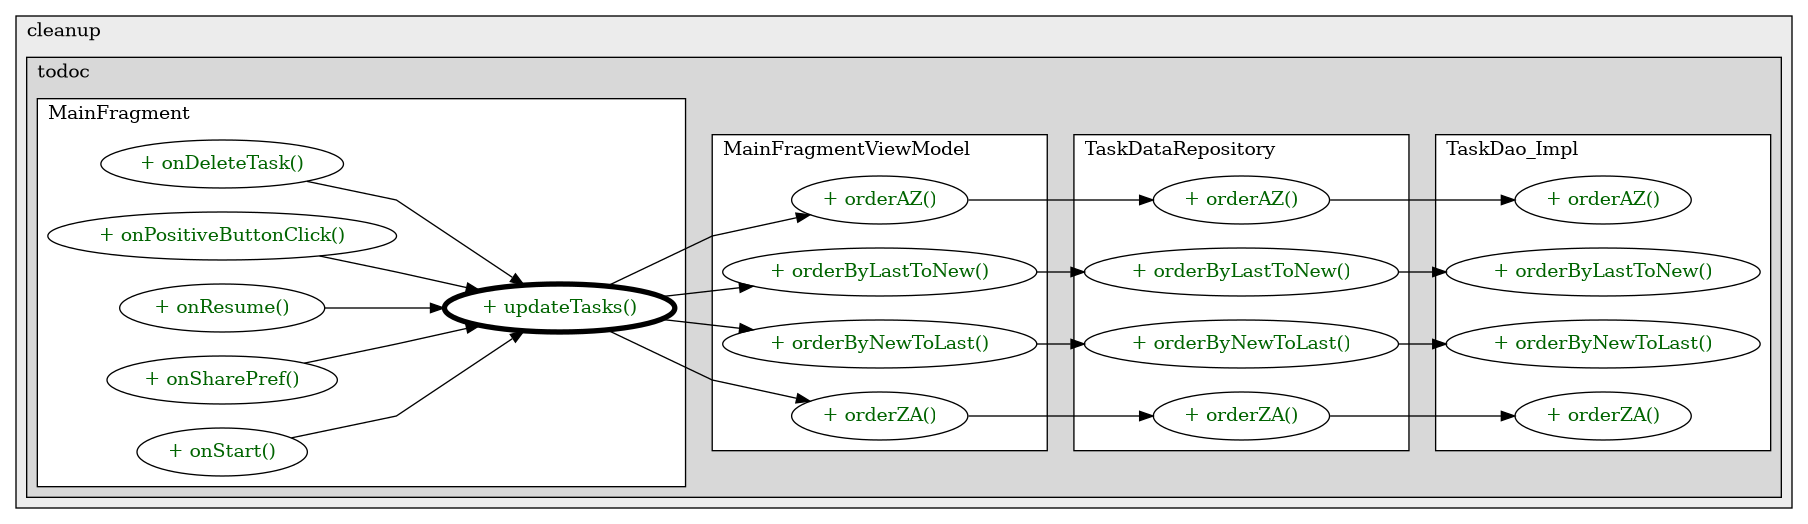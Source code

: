 @startuml

/' diagram meta data start
config=CallConfiguration;
{
  "rootMethod": "com.cleanup.todoc.ui.MainFragment#updateTasks()",
  "projectClassification": {
    "searchMode": "OpenProject", // OpenProject, AllProjects
    "includedProjects": "",
    "pathEndKeywords": "*.impl",
    "isClientPath": "",
    "isClientName": "",
    "isTestPath": "",
    "isTestName": "",
    "isMappingPath": "",
    "isMappingName": "",
    "isDataAccessPath": "",
    "isDataAccessName": "",
    "isDataStructurePath": "",
    "isDataStructureName": "",
    "isInterfaceStructuresPath": "",
    "isInterfaceStructuresName": "",
    "isEntryPointPath": "",
    "isEntryPointName": "",
    "treatFinalFieldsAsMandatory": false
  },
  "graphRestriction": {
    "classPackageExcludeFilter": "",
    "classPackageIncludeFilter": "",
    "classNameExcludeFilter": "",
    "classNameIncludeFilter": "",
    "methodNameExcludeFilter": "",
    "methodNameIncludeFilter": "",
    "removeByInheritance": "", // inheritance/annotation based filtering is done in a second step
    "removeByAnnotation": "",
    "removeByClassPackage": "", // cleanup the graph after inheritance/annotation based filtering is done
    "removeByClassName": "",
    "cutMappings": false,
    "cutEnum": true,
    "cutTests": true,
    "cutClient": true,
    "cutDataAccess": true,
    "cutInterfaceStructures": true,
    "cutDataStructures": true,
    "cutGetterAndSetter": true,
    "cutConstructors": true
  },
  "graphTraversal": {
    "forwardDepth": 3,
    "backwardDepth": 3,
    "classPackageExcludeFilter": "",
    "classPackageIncludeFilter": "",
    "classNameExcludeFilter": "",
    "classNameIncludeFilter": "",
    "methodNameExcludeFilter": "",
    "methodNameIncludeFilter": "",
    "hideMappings": false,
    "hideDataStructures": false,
    "hidePrivateMethods": true,
    "hideInterfaceCalls": true, // indirection: implementation -> interface (is hidden) -> implementation
    "onlyShowApplicationEntryPoints": false, // root node is included
    "useMethodCallsForStructureDiagram": "ForwardOnly" // ForwardOnly, BothDirections, No
  },
  "details": {
    "aggregation": "GroupByClass", // ByClass, GroupByClass, None
    "showMethodParametersTypes": false,
    "showMethodParametersNames": false,
    "showMethodReturnType": false,
    "showPackageLevels": 2,
    "showCallOrder": false,
    "edgeMode": "MethodsOnly", // TypesOnly, MethodsOnly, TypesAndMethods, MethodsAndDirectTypeUsage
    "showDetailedClassStructure": false
  },
  "rootClass": "com.cleanup.todoc.ui.MainFragment",
  "extensionCallbackMethod": "" // qualified.class.name#methodName - signature: public static String method(String)
}
diagram meta data end '/



digraph g {
    rankdir="LR"
    splines=polyline
    

'nodes 
subgraph cluster_856774308 { 
   	label=cleanup
	labeljust=l
	fillcolor="#ececec"
	style=filled
   
   subgraph cluster_1925994771 { 
   	label=todoc
	labeljust=l
	fillcolor="#d8d8d8"
	style=filled
   
   subgraph cluster_1168105629 { 
   	label=TaskDao_Impl
	labeljust=l
	fillcolor=white
	style=filled
   
   TaskDao_Impl1426069251XXXorderAZ0[
	label="+ orderAZ()"
	style=filled
	fillcolor=white
	tooltip="TaskDao_Impl

null"
	fontcolor=darkgreen
];

TaskDao_Impl1426069251XXXorderByLastToNew0[
	label="+ orderByLastToNew()"
	style=filled
	fillcolor=white
	tooltip="TaskDao_Impl

null"
	fontcolor=darkgreen
];

TaskDao_Impl1426069251XXXorderByNewToLast0[
	label="+ orderByNewToLast()"
	style=filled
	fillcolor=white
	tooltip="TaskDao_Impl

null"
	fontcolor=darkgreen
];

TaskDao_Impl1426069251XXXorderZA0[
	label="+ orderZA()"
	style=filled
	fillcolor=white
	tooltip="TaskDao_Impl

null"
	fontcolor=darkgreen
];
} 

subgraph cluster_1606619991 { 
   	label=TaskDataRepository
	labeljust=l
	fillcolor=white
	style=filled
   
   TaskDataRepository1295645968XXXorderAZ0[
	label="+ orderAZ()"
	style=filled
	fillcolor=white
	tooltip="TaskDataRepository

null"
	fontcolor=darkgreen
];

TaskDataRepository1295645968XXXorderByLastToNew0[
	label="+ orderByLastToNew()"
	style=filled
	fillcolor=white
	tooltip="TaskDataRepository

null"
	fontcolor=darkgreen
];

TaskDataRepository1295645968XXXorderByNewToLast0[
	label="+ orderByNewToLast()"
	style=filled
	fillcolor=white
	tooltip="TaskDataRepository

null"
	fontcolor=darkgreen
];

TaskDataRepository1295645968XXXorderZA0[
	label="+ orderZA()"
	style=filled
	fillcolor=white
	tooltip="TaskDataRepository

null"
	fontcolor=darkgreen
];
} 

subgraph cluster_2009645033 { 
   	label=MainFragmentViewModel
	labeljust=l
	fillcolor=white
	style=filled
   
   MainFragmentViewModel592173596XXXorderAZ0[
	label="+ orderAZ()"
	style=filled
	fillcolor=white
	tooltip="MainFragmentViewModel

null"
	fontcolor=darkgreen
];

MainFragmentViewModel592173596XXXorderByLastToNew0[
	label="+ orderByLastToNew()"
	style=filled
	fillcolor=white
	tooltip="MainFragmentViewModel

null"
	fontcolor=darkgreen
];

MainFragmentViewModel592173596XXXorderByNewToLast0[
	label="+ orderByNewToLast()"
	style=filled
	fillcolor=white
	tooltip="MainFragmentViewModel

null"
	fontcolor=darkgreen
];

MainFragmentViewModel592173596XXXorderZA0[
	label="+ orderZA()"
	style=filled
	fillcolor=white
	tooltip="MainFragmentViewModel

null"
	fontcolor=darkgreen
];
} 

subgraph cluster_2144438821 { 
   	label=MainFragment
	labeljust=l
	fillcolor=white
	style=filled
   
   MainFragment592173596XXXonDeleteTask57836918[
	label="+ onDeleteTask()"
	style=filled
	fillcolor=white
	tooltip="MainFragment

null"
	fontcolor=darkgreen
];

MainFragment592173596XXXonPositiveButtonClick1896564559[
	label="+ onPositiveButtonClick()"
	style=filled
	fillcolor=white
	tooltip="MainFragment

null"
	fontcolor=darkgreen
];

MainFragment592173596XXXonResume0[
	label="+ onResume()"
	style=filled
	fillcolor=white
	tooltip="MainFragment

null"
	fontcolor=darkgreen
];

MainFragment592173596XXXonSharePref506215112[
	label="+ onSharePref()"
	style=filled
	fillcolor=white
	tooltip="MainFragment

null"
	fontcolor=darkgreen
];

MainFragment592173596XXXonStart0[
	label="+ onStart()"
	style=filled
	fillcolor=white
	tooltip="MainFragment

null"
	fontcolor=darkgreen
];

MainFragment592173596XXXupdateTasks0[
	label="+ updateTasks()"
	style=filled
	fillcolor=white
	tooltip="MainFragment

&#10;  Updates the list of tasks in the UI&#10; "
	penwidth=4
	fontcolor=darkgreen
];
} 
} 
} 

'edges    
MainFragment592173596XXXonDeleteTask57836918 -> MainFragment592173596XXXupdateTasks0;
MainFragment592173596XXXonPositiveButtonClick1896564559 -> MainFragment592173596XXXupdateTasks0;
MainFragment592173596XXXonResume0 -> MainFragment592173596XXXupdateTasks0;
MainFragment592173596XXXonSharePref506215112 -> MainFragment592173596XXXupdateTasks0;
MainFragment592173596XXXonStart0 -> MainFragment592173596XXXupdateTasks0;
MainFragment592173596XXXupdateTasks0 -> MainFragmentViewModel592173596XXXorderAZ0;
MainFragment592173596XXXupdateTasks0 -> MainFragmentViewModel592173596XXXorderByLastToNew0;
MainFragment592173596XXXupdateTasks0 -> MainFragmentViewModel592173596XXXorderByNewToLast0;
MainFragment592173596XXXupdateTasks0 -> MainFragmentViewModel592173596XXXorderZA0;
MainFragmentViewModel592173596XXXorderAZ0 -> TaskDataRepository1295645968XXXorderAZ0;
MainFragmentViewModel592173596XXXorderByLastToNew0 -> TaskDataRepository1295645968XXXorderByLastToNew0;
MainFragmentViewModel592173596XXXorderByNewToLast0 -> TaskDataRepository1295645968XXXorderByNewToLast0;
MainFragmentViewModel592173596XXXorderZA0 -> TaskDataRepository1295645968XXXorderZA0;
TaskDataRepository1295645968XXXorderAZ0 -> TaskDao_Impl1426069251XXXorderAZ0;
TaskDataRepository1295645968XXXorderByLastToNew0 -> TaskDao_Impl1426069251XXXorderByLastToNew0;
TaskDataRepository1295645968XXXorderByNewToLast0 -> TaskDao_Impl1426069251XXXorderByNewToLast0;
TaskDataRepository1295645968XXXorderZA0 -> TaskDao_Impl1426069251XXXorderZA0;
    
}
@enduml